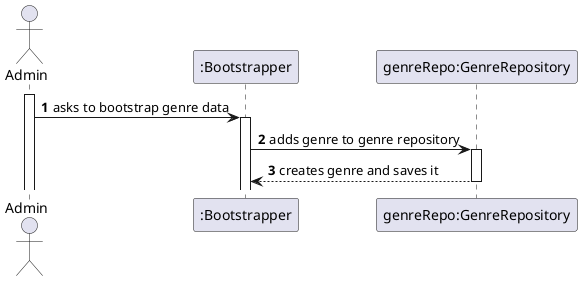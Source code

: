@startuml
'https://plantuml.com/sequence-diagram

autoactivate on
autonumber

actor "Admin" as User
participant ":Bootstrapper" as Ctrl
participant "genreRepo:GenreRepository" as Repo

activate User

User -> Ctrl: asks to bootstrap genre data
Ctrl -> Repo: adds genre to genre repository
Repo --> Ctrl: creates genre and saves it

@enduml